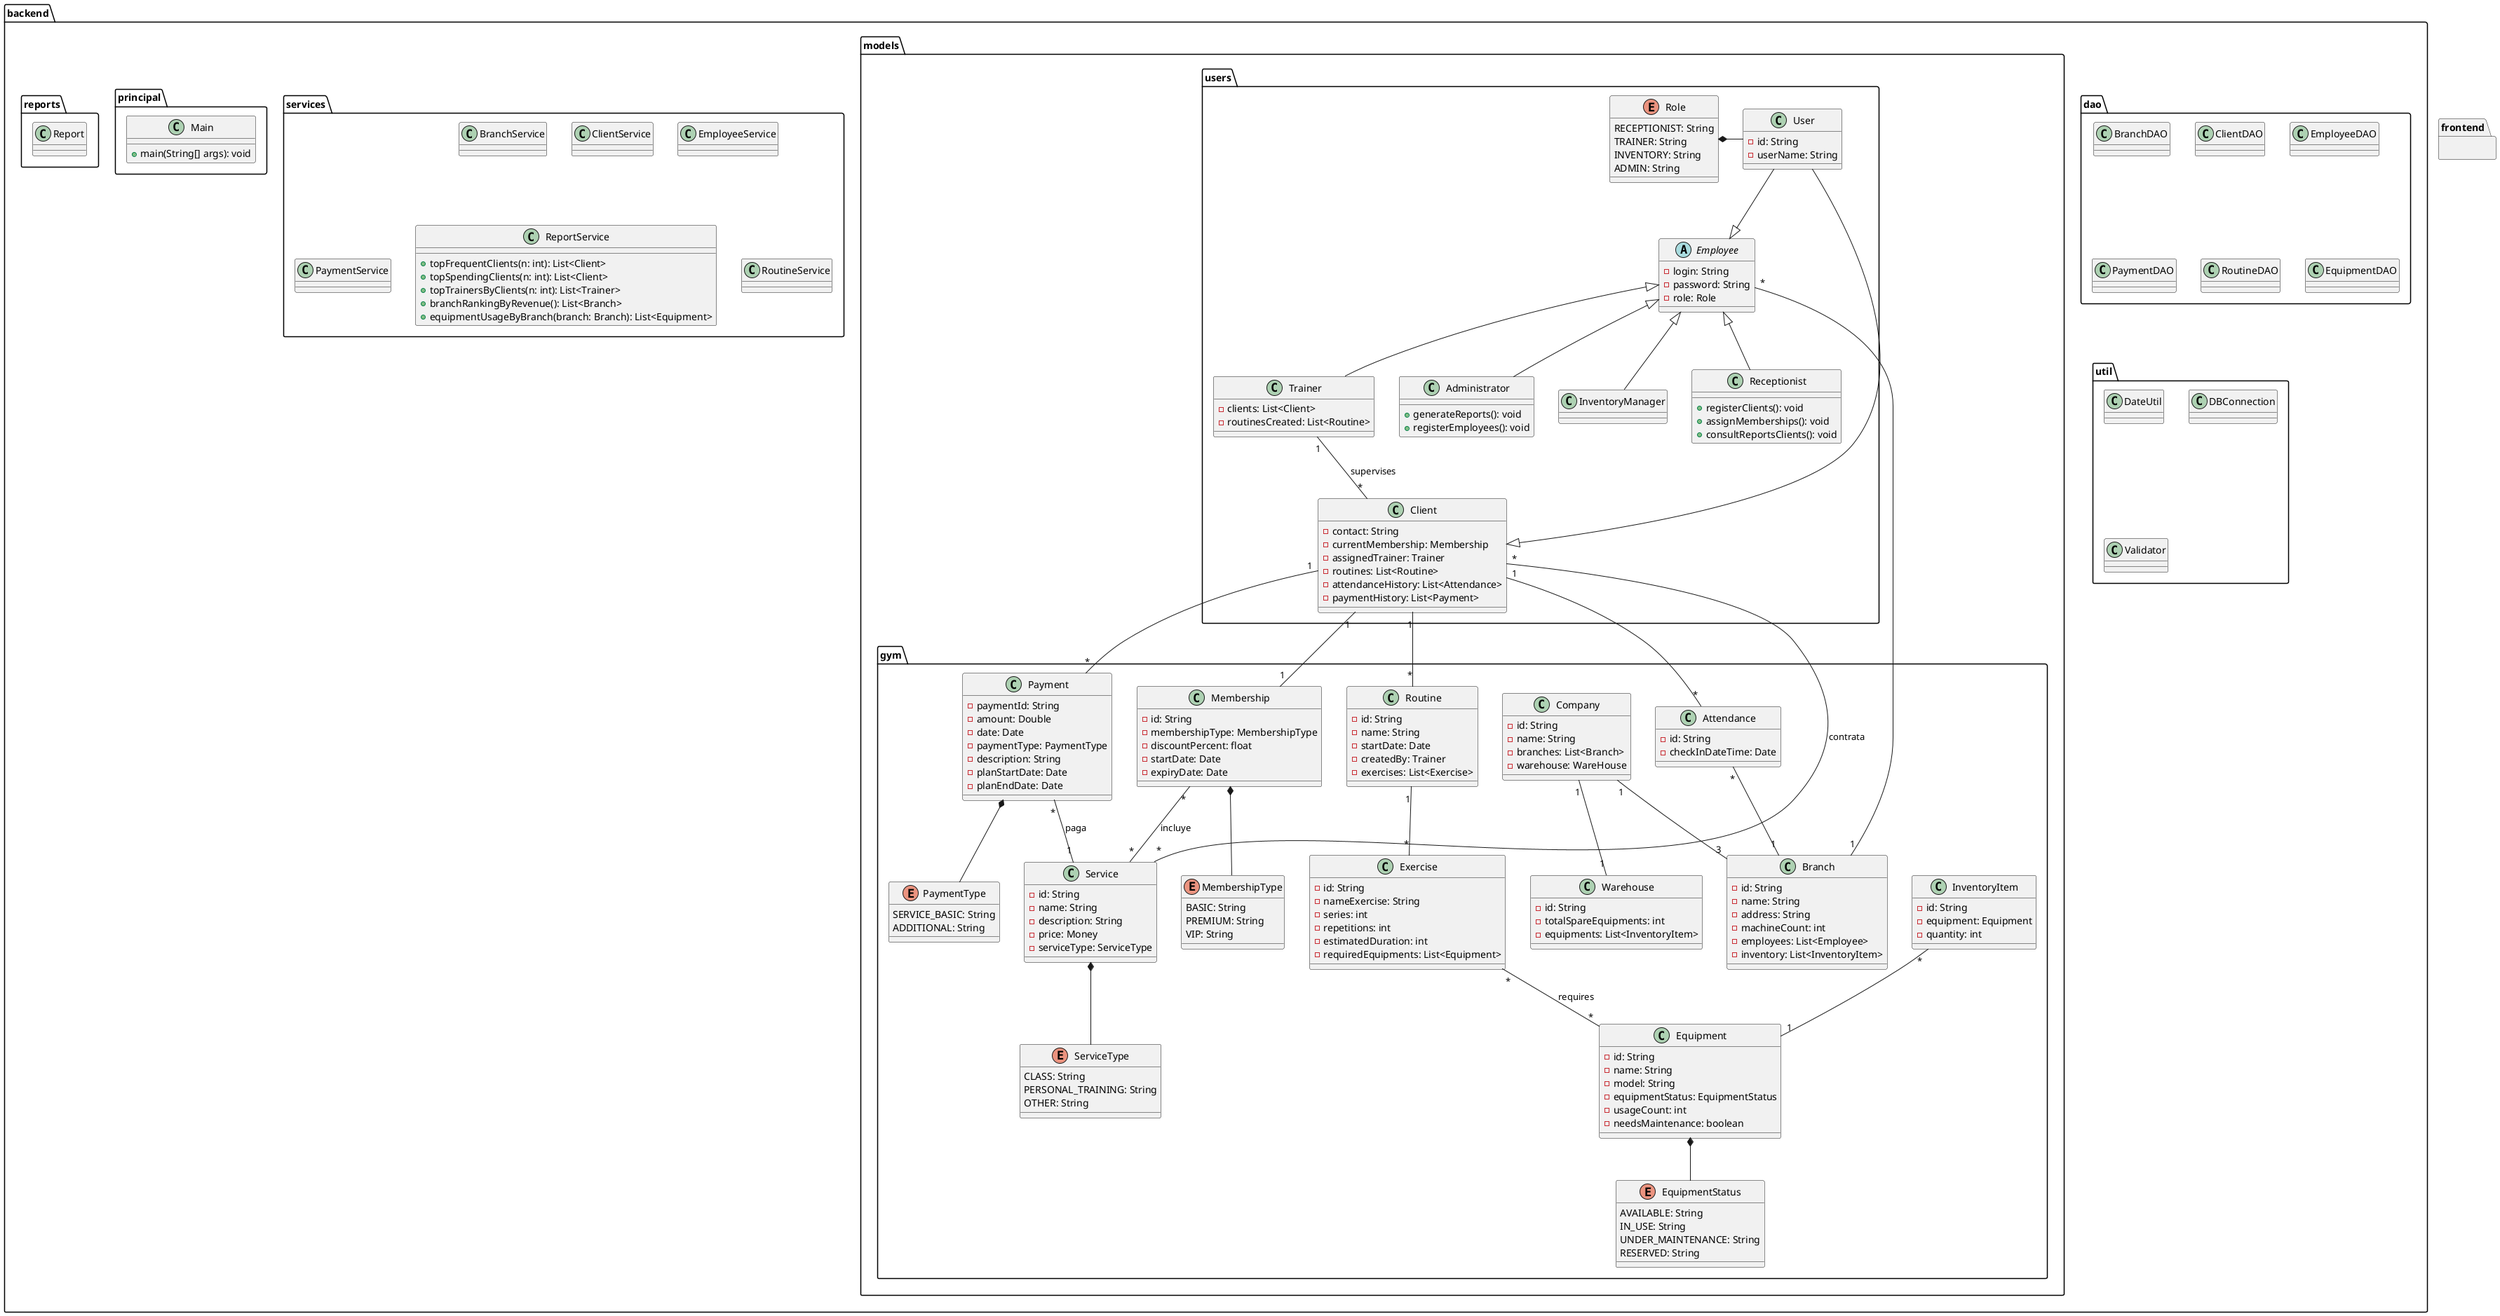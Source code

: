 @startuml Fit-Manager

package backend {
    package dao {
        class BranchDAO {

        }

        class ClientDAO {

        }

        class EmployeeDAO {

        }

        class PaymentDAO {

        }

        class RoutineDAO {

        }

        class EquipmentDAO {

        }
    }

    package models {
        package gym {
            class Attendance {
                - id: String
                - checkInDateTime: Date
            }

            class Branch {
                - id: String
                - name: String
                - address: String
                - machineCount: int
                - employees: List<Employee>
                - inventory: List<InventoryItem>
            }

            class Company {
                - id: String
                - name: String
                - branches: List<Branch>
                - warehouse: WareHouse
            }

            class Equipment {
                - id: String
                - name: String
                - model: String
                - equipmentStatus: EquipmentStatus
                - usageCount: int
                - needsMaintenance: boolean
            }

            enum EquipmentStatus {
                AVAILABLE: String
                IN_USE: String
                UNDER_MAINTENANCE: String
                RESERVED: String
            }

            class Exercise {
                - id: String
                - nameExercise: String
                - series: int
                - repetitions: int
                - estimatedDuration: int
                - requiredEquipments: List<Equipment>
            }

            class InventoryItem {
                - id: String
                - equipment: Equipment
                - quantity: int
            }

            class Membership {
                - id: String
                - membershipType: MembershipType
                - discountPercent: float
                - startDate: Date
                - expiryDate: Date
            }

            enum MembershipType {
                BASIC: String
                PREMIUM: String
                VIP: String
            }

            class Payment {
                - paymentId: String
                - amount: Double
                - date: Date
                - paymentType: PaymentType
                - description: String
                - planStartDate: Date
                - planEndDate: Date
            }

            enum PaymentType {
                SERVICE_BASIC: String
                ADDITIONAL: String
            }

            class Routine {
                - id: String
                - name: String
                - startDate: Date
                - createdBy: Trainer
                - exercises: List<Exercise>
            }

            class Service {
                - id: String
                - name: String
                - description: String
                - price: Money
                - serviceType: ServiceType
            }

            enum ServiceType {
                CLASS: String
                PERSONAL_TRAINING: String
                OTHER: String
            }

            class Warehouse {
                - id: String
                - totalSpareEquipments: int
                - equipments: List<InventoryItem>
            }
        }

        package users {
            class Administrator {
                + generateReports(): void
                + registerEmployees(): void
            }

            class Client {
                - contact: String
                - currentMembership: Membership
                - assignedTrainer: Trainer
                - routines: List<Routine>
                - attendanceHistory: List<Attendance>
                - paymentHistory: List<Payment>
            }

            abstract class Employee {
                - login: String
                - password: String
                - role: Role
            }

            class InventoryManager {

            }

            class Receptionist {
                + registerClients(): void
                + assignMemberships(): void
                + consultReportsClients(): void
            }

            enum Role {
                RECEPTIONIST: String
                TRAINER: String
                INVENTORY: String
                ADMIN: String
            }

            class Trainer {
                - clients: List<Client>
                - routinesCreated: List<Routine>
            }

            class User {
                - id: String
                - userName: String
            }
        }
    }

    package services {
        class BranchService {

        }

        class ClientService {

        }

        class EmployeeService {

        }

        class PaymentService {

        }

        class ReportService {
            + topFrequentClients(n: int): List<Client>
            + topSpendingClients(n: int): List<Client>
            + topTrainersByClients(n: int): List<Trainer>
            + branchRankingByRevenue(): List<Branch>
            + equipmentUsageByBranch(branch: Branch): List<Equipment>
        }

        class RoutineService {

        }
    }

    package util {
        class DateUtil {

        }

        class DBConnection {

        }

        class Validator {

        }

    }

    package principal {
        class Main {
            + main(String[] args): void
        }
    }

    package reports {
        class Report {

        }
    }
}

package frontend {

}

Employee <|-up- User
Client <|-- User
Role *-right- User
Company "1" -- "3" Branch
Company "1" -- "1" Warehouse
Branch "1" -- "*" Employee
Employee <|-- Receptionist
Employee <|-- Trainer
Employee <|-- InventoryManager
Employee <|-- Administrator
Trainer "1" -- "*" Client : supervises
Client "1" -- "*" Routine
Routine "1" -- "*" Exercise
Exercise "*" -- "*" Equipment : requires
Client "1" -- "*" Attendance
Attendance "*" -- "1" Branch
Client "1" -- "*" Payment
Client "1" -- "1" Membership
InventoryItem "*" -- "1" Equipment
Membership *-- MembershipType
Equipment *-- EquipmentStatus
Payment *-- PaymentType
Client "*" -- "*" Service : contrata
Payment "*" -- "1" Service : paga
Membership "*" -- "*" Service : incluye
Service *-- ServiceType
@enduml